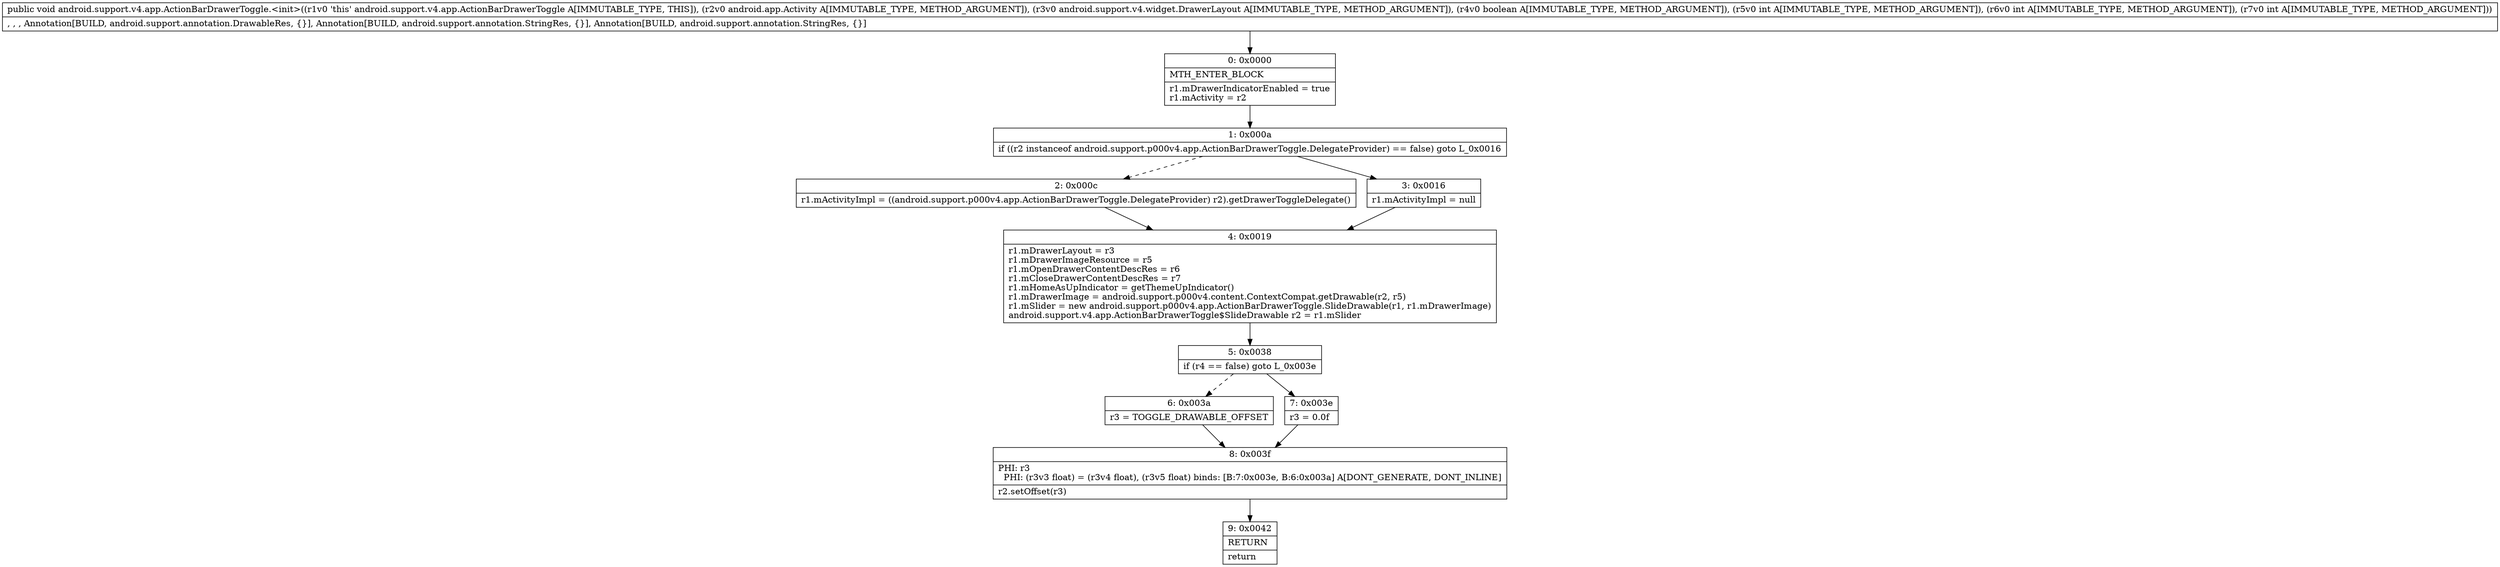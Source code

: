 digraph "CFG forandroid.support.v4.app.ActionBarDrawerToggle.\<init\>(Landroid\/app\/Activity;Landroid\/support\/v4\/widget\/DrawerLayout;ZIII)V" {
Node_0 [shape=record,label="{0\:\ 0x0000|MTH_ENTER_BLOCK\l|r1.mDrawerIndicatorEnabled = true\lr1.mActivity = r2\l}"];
Node_1 [shape=record,label="{1\:\ 0x000a|if ((r2 instanceof android.support.p000v4.app.ActionBarDrawerToggle.DelegateProvider) == false) goto L_0x0016\l}"];
Node_2 [shape=record,label="{2\:\ 0x000c|r1.mActivityImpl = ((android.support.p000v4.app.ActionBarDrawerToggle.DelegateProvider) r2).getDrawerToggleDelegate()\l}"];
Node_3 [shape=record,label="{3\:\ 0x0016|r1.mActivityImpl = null\l}"];
Node_4 [shape=record,label="{4\:\ 0x0019|r1.mDrawerLayout = r3\lr1.mDrawerImageResource = r5\lr1.mOpenDrawerContentDescRes = r6\lr1.mCloseDrawerContentDescRes = r7\lr1.mHomeAsUpIndicator = getThemeUpIndicator()\lr1.mDrawerImage = android.support.p000v4.content.ContextCompat.getDrawable(r2, r5)\lr1.mSlider = new android.support.p000v4.app.ActionBarDrawerToggle.SlideDrawable(r1, r1.mDrawerImage)\landroid.support.v4.app.ActionBarDrawerToggle$SlideDrawable r2 = r1.mSlider\l}"];
Node_5 [shape=record,label="{5\:\ 0x0038|if (r4 == false) goto L_0x003e\l}"];
Node_6 [shape=record,label="{6\:\ 0x003a|r3 = TOGGLE_DRAWABLE_OFFSET\l}"];
Node_7 [shape=record,label="{7\:\ 0x003e|r3 = 0.0f\l}"];
Node_8 [shape=record,label="{8\:\ 0x003f|PHI: r3 \l  PHI: (r3v3 float) = (r3v4 float), (r3v5 float) binds: [B:7:0x003e, B:6:0x003a] A[DONT_GENERATE, DONT_INLINE]\l|r2.setOffset(r3)\l}"];
Node_9 [shape=record,label="{9\:\ 0x0042|RETURN\l|return\l}"];
MethodNode[shape=record,label="{public void android.support.v4.app.ActionBarDrawerToggle.\<init\>((r1v0 'this' android.support.v4.app.ActionBarDrawerToggle A[IMMUTABLE_TYPE, THIS]), (r2v0 android.app.Activity A[IMMUTABLE_TYPE, METHOD_ARGUMENT]), (r3v0 android.support.v4.widget.DrawerLayout A[IMMUTABLE_TYPE, METHOD_ARGUMENT]), (r4v0 boolean A[IMMUTABLE_TYPE, METHOD_ARGUMENT]), (r5v0 int A[IMMUTABLE_TYPE, METHOD_ARGUMENT]), (r6v0 int A[IMMUTABLE_TYPE, METHOD_ARGUMENT]), (r7v0 int A[IMMUTABLE_TYPE, METHOD_ARGUMENT]))  | , , , Annotation[BUILD, android.support.annotation.DrawableRes, \{\}], Annotation[BUILD, android.support.annotation.StringRes, \{\}], Annotation[BUILD, android.support.annotation.StringRes, \{\}]\l}"];
MethodNode -> Node_0;
Node_0 -> Node_1;
Node_1 -> Node_2[style=dashed];
Node_1 -> Node_3;
Node_2 -> Node_4;
Node_3 -> Node_4;
Node_4 -> Node_5;
Node_5 -> Node_6[style=dashed];
Node_5 -> Node_7;
Node_6 -> Node_8;
Node_7 -> Node_8;
Node_8 -> Node_9;
}

